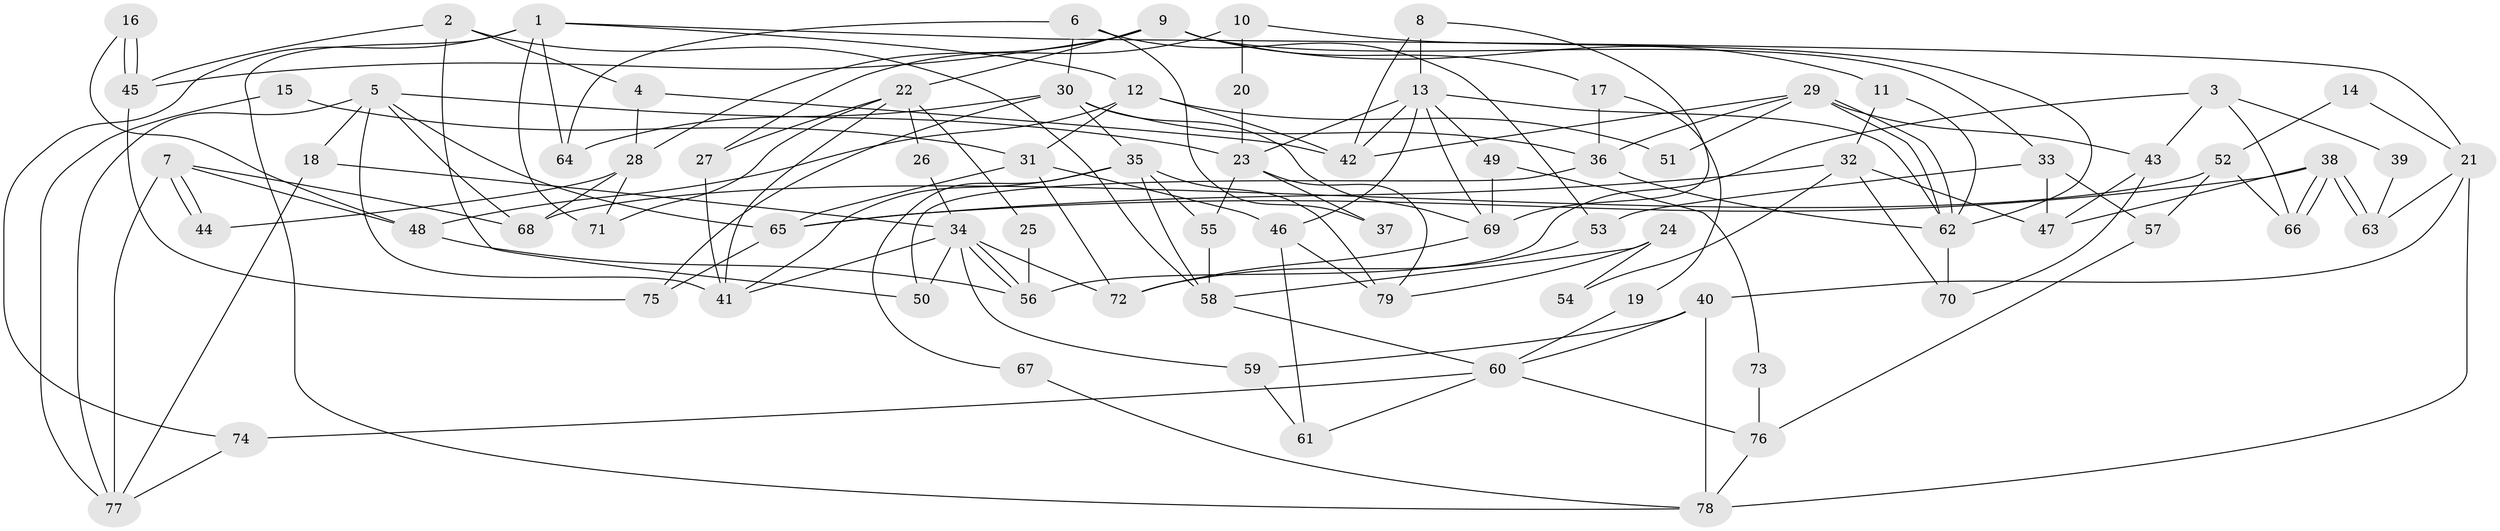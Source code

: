 // coarse degree distribution, {5: 0.22580645161290322, 2: 0.16129032258064516, 7: 0.0967741935483871, 4: 0.25806451612903225, 8: 0.0967741935483871, 3: 0.06451612903225806, 6: 0.06451612903225806, 12: 0.03225806451612903}
// Generated by graph-tools (version 1.1) at 2025/52/03/04/25 21:52:33]
// undirected, 79 vertices, 158 edges
graph export_dot {
graph [start="1"]
  node [color=gray90,style=filled];
  1;
  2;
  3;
  4;
  5;
  6;
  7;
  8;
  9;
  10;
  11;
  12;
  13;
  14;
  15;
  16;
  17;
  18;
  19;
  20;
  21;
  22;
  23;
  24;
  25;
  26;
  27;
  28;
  29;
  30;
  31;
  32;
  33;
  34;
  35;
  36;
  37;
  38;
  39;
  40;
  41;
  42;
  43;
  44;
  45;
  46;
  47;
  48;
  49;
  50;
  51;
  52;
  53;
  54;
  55;
  56;
  57;
  58;
  59;
  60;
  61;
  62;
  63;
  64;
  65;
  66;
  67;
  68;
  69;
  70;
  71;
  72;
  73;
  74;
  75;
  76;
  77;
  78;
  79;
  1 -- 64;
  1 -- 12;
  1 -- 21;
  1 -- 71;
  1 -- 74;
  1 -- 78;
  2 -- 58;
  2 -- 50;
  2 -- 4;
  2 -- 45;
  3 -- 56;
  3 -- 43;
  3 -- 39;
  3 -- 66;
  4 -- 42;
  4 -- 28;
  5 -- 68;
  5 -- 18;
  5 -- 23;
  5 -- 41;
  5 -- 65;
  5 -- 77;
  6 -- 53;
  6 -- 30;
  6 -- 37;
  6 -- 64;
  7 -- 44;
  7 -- 44;
  7 -- 77;
  7 -- 48;
  7 -- 68;
  8 -- 69;
  8 -- 13;
  8 -- 42;
  9 -- 22;
  9 -- 45;
  9 -- 11;
  9 -- 17;
  9 -- 28;
  9 -- 33;
  10 -- 27;
  10 -- 62;
  10 -- 20;
  11 -- 32;
  11 -- 62;
  12 -- 42;
  12 -- 31;
  12 -- 48;
  12 -- 51;
  13 -- 62;
  13 -- 46;
  13 -- 23;
  13 -- 42;
  13 -- 49;
  13 -- 69;
  14 -- 52;
  14 -- 21;
  15 -- 31;
  15 -- 77;
  16 -- 48;
  16 -- 45;
  16 -- 45;
  17 -- 36;
  17 -- 19;
  18 -- 77;
  18 -- 34;
  19 -- 60;
  20 -- 23;
  21 -- 78;
  21 -- 40;
  21 -- 63;
  22 -- 71;
  22 -- 41;
  22 -- 25;
  22 -- 26;
  22 -- 27;
  23 -- 37;
  23 -- 55;
  23 -- 79;
  24 -- 79;
  24 -- 58;
  24 -- 54;
  25 -- 56;
  26 -- 34;
  27 -- 41;
  28 -- 44;
  28 -- 68;
  28 -- 71;
  29 -- 62;
  29 -- 62;
  29 -- 42;
  29 -- 36;
  29 -- 43;
  29 -- 51;
  30 -- 75;
  30 -- 36;
  30 -- 35;
  30 -- 64;
  30 -- 69;
  31 -- 46;
  31 -- 65;
  31 -- 72;
  32 -- 65;
  32 -- 47;
  32 -- 54;
  32 -- 70;
  33 -- 47;
  33 -- 53;
  33 -- 57;
  34 -- 72;
  34 -- 56;
  34 -- 56;
  34 -- 41;
  34 -- 50;
  34 -- 59;
  35 -- 41;
  35 -- 55;
  35 -- 58;
  35 -- 67;
  35 -- 79;
  36 -- 62;
  36 -- 50;
  38 -- 66;
  38 -- 66;
  38 -- 63;
  38 -- 63;
  38 -- 47;
  38 -- 65;
  39 -- 63;
  40 -- 60;
  40 -- 59;
  40 -- 78;
  43 -- 70;
  43 -- 47;
  45 -- 75;
  46 -- 61;
  46 -- 79;
  48 -- 56;
  49 -- 69;
  49 -- 73;
  52 -- 66;
  52 -- 68;
  52 -- 57;
  53 -- 72;
  55 -- 58;
  57 -- 76;
  58 -- 60;
  59 -- 61;
  60 -- 76;
  60 -- 61;
  60 -- 74;
  62 -- 70;
  65 -- 75;
  67 -- 78;
  69 -- 72;
  73 -- 76;
  74 -- 77;
  76 -- 78;
}
